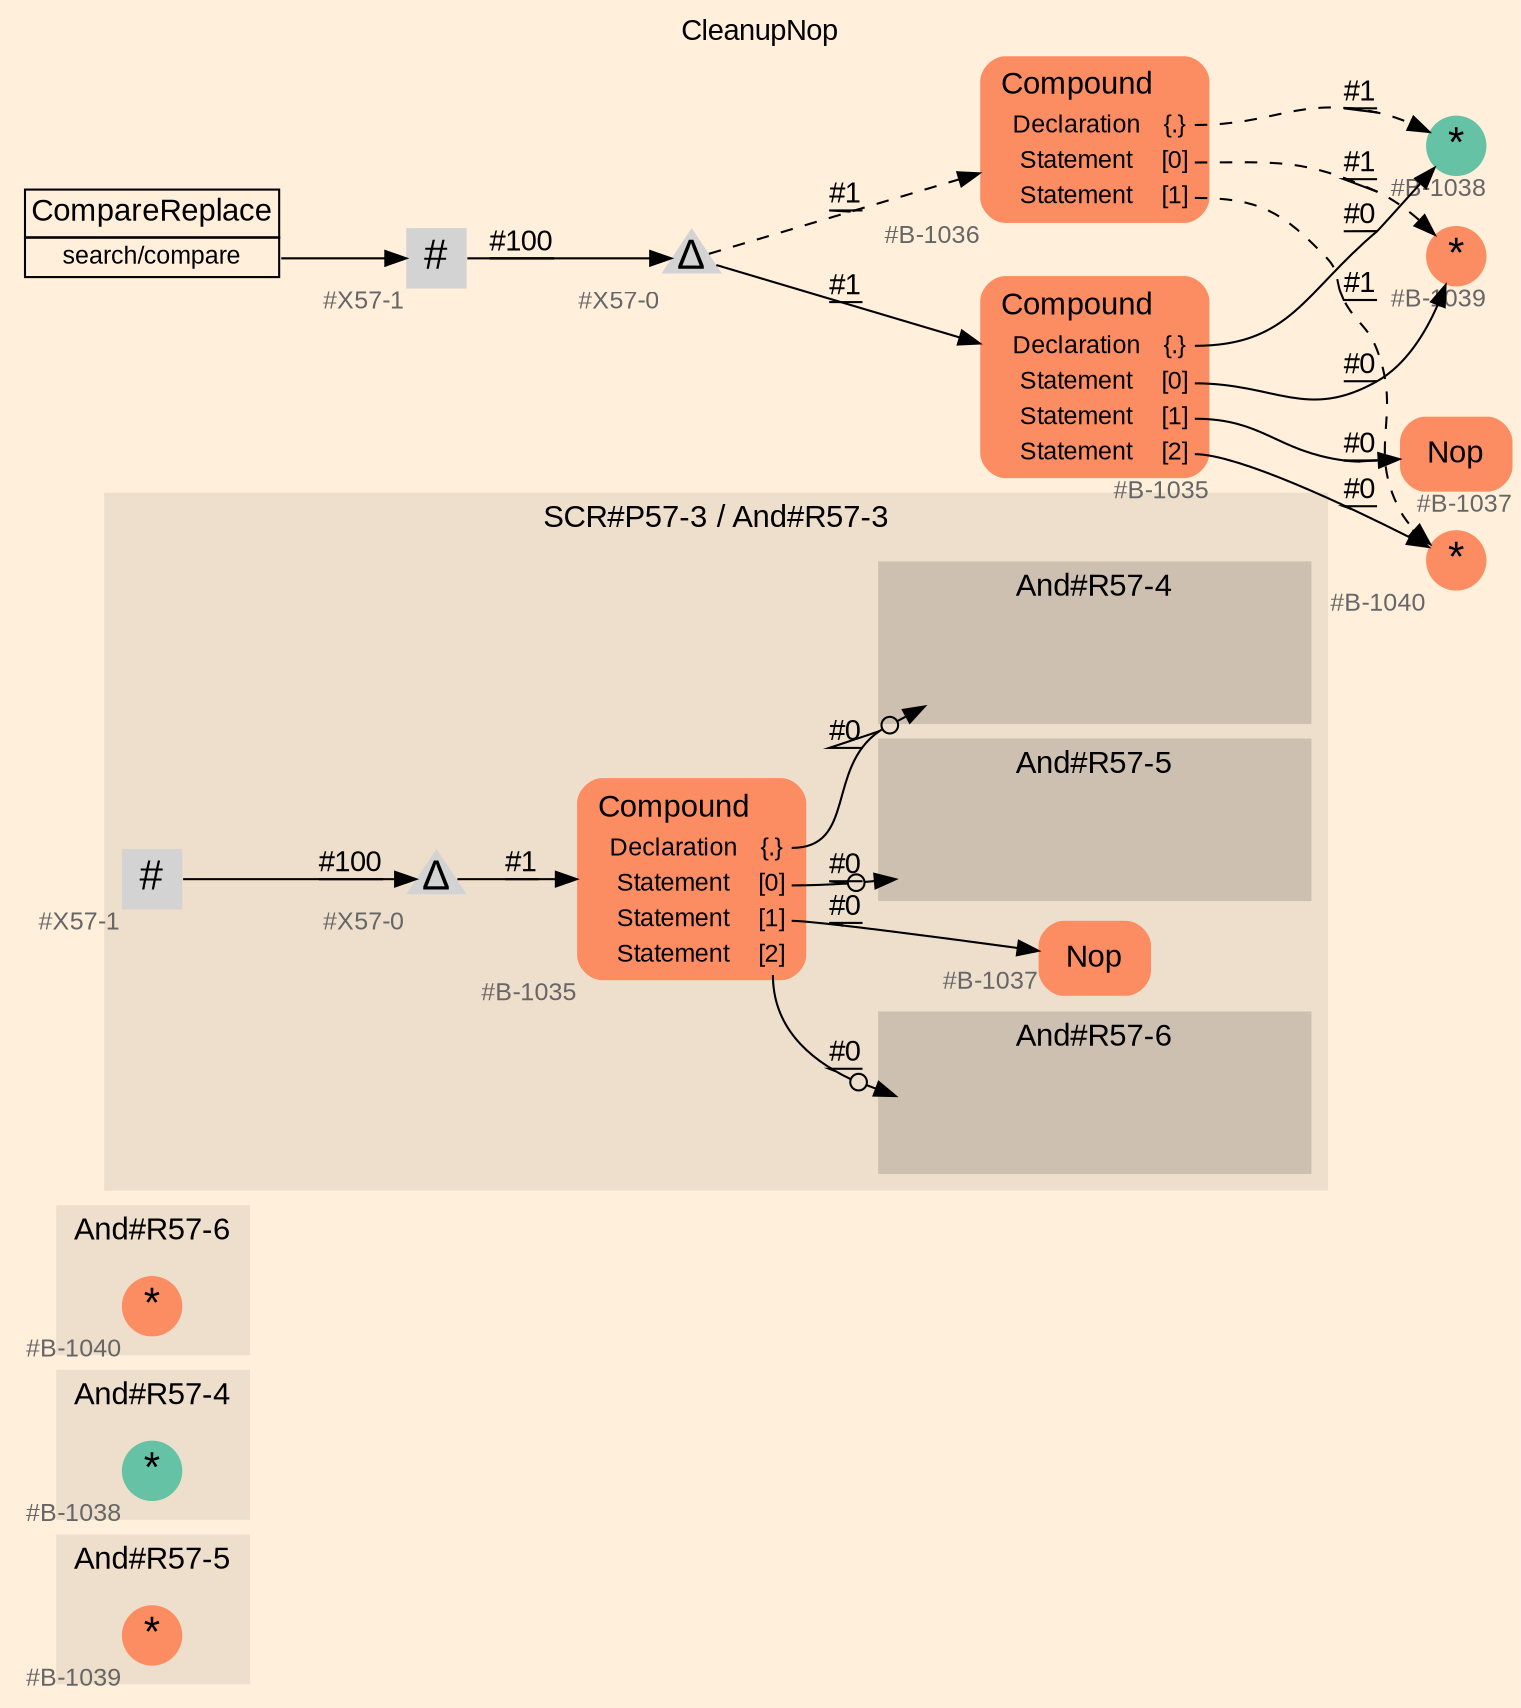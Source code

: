 digraph "CleanupNop" {
label = "CleanupNop"
labelloc = t
graph [
    rankdir = "LR"
    ranksep = 0.3
    bgcolor = antiquewhite1
    color = black
    fontcolor = black
    fontname = "Arial"
];
node [
    fontname = "Arial"
];
edge [
    fontname = "Arial"
];

// -------------------- figure And#R57-5 --------------------
// -------- region And#R57-5 ----------
subgraph "clusterAnd#R57-5" {
    label = "And#R57-5"
    style = "filled"
    color = antiquewhite2
    fontsize = "15"
    // -------- block And#R57-5/#B-1039 ----------
    "And#R57-5/#B-1039" [
        fillcolor = "/set28/2"
        xlabel = "#B-1039"
        fontsize = "12"
        fontcolor = grey40
        shape = "circle"
        label = <<FONT COLOR="black" POINT-SIZE="20">*</FONT>>
        style = "filled"
        penwidth = 0.0
        fixedsize = true
        width = 0.4
        height = 0.4
    ];
    
}


// -------------------- figure And#R57-4 --------------------
// -------- region And#R57-4 ----------
subgraph "clusterAnd#R57-4" {
    label = "And#R57-4"
    style = "filled"
    color = antiquewhite2
    fontsize = "15"
    // -------- block And#R57-4/#B-1038 ----------
    "And#R57-4/#B-1038" [
        fillcolor = "/set28/1"
        xlabel = "#B-1038"
        fontsize = "12"
        fontcolor = grey40
        shape = "circle"
        label = <<FONT COLOR="black" POINT-SIZE="20">*</FONT>>
        style = "filled"
        penwidth = 0.0
        fixedsize = true
        width = 0.4
        height = 0.4
    ];
    
}


// -------------------- figure And#R57-6 --------------------
// -------- region And#R57-6 ----------
subgraph "clusterAnd#R57-6" {
    label = "And#R57-6"
    style = "filled"
    color = antiquewhite2
    fontsize = "15"
    // -------- block And#R57-6/#B-1040 ----------
    "And#R57-6/#B-1040" [
        fillcolor = "/set28/2"
        xlabel = "#B-1040"
        fontsize = "12"
        fontcolor = grey40
        shape = "circle"
        label = <<FONT COLOR="black" POINT-SIZE="20">*</FONT>>
        style = "filled"
        penwidth = 0.0
        fixedsize = true
        width = 0.4
        height = 0.4
    ];
    
}


// -------------------- figure And#R57-3 --------------------
// -------- region And#R57-3 ----------
subgraph "clusterAnd#R57-3" {
    label = "SCR#P57-3 / And#R57-3"
    style = "filled"
    color = antiquewhite2
    fontsize = "15"
    // -------- block And#R57-3/#X57-0 ----------
    "And#R57-3/#X57-0" [
        xlabel = "#X57-0"
        fontsize = "12"
        fontcolor = grey40
        shape = "triangle"
        label = <<FONT COLOR="black" POINT-SIZE="20">Δ</FONT>>
        style = "filled"
        penwidth = 0.0
        fixedsize = true
        width = 0.4
        height = 0.4
    ];
    
    // -------- block And#R57-3/#X57-1 ----------
    "And#R57-3/#X57-1" [
        xlabel = "#X57-1"
        fontsize = "12"
        fontcolor = grey40
        shape = "square"
        label = <<FONT COLOR="black" POINT-SIZE="20">#</FONT>>
        style = "filled"
        penwidth = 0.0
        fixedsize = true
        width = 0.4
        height = 0.4
    ];
    
    // -------- block And#R57-3/#B-1035 ----------
    "And#R57-3/#B-1035" [
        fillcolor = "/set28/2"
        xlabel = "#B-1035"
        fontsize = "12"
        fontcolor = grey40
        shape = "plaintext"
        label = <<TABLE BORDER="0" CELLBORDER="0" CELLSPACING="0">
         <TR><TD><FONT COLOR="black" POINT-SIZE="15">Compound</FONT></TD></TR>
         <TR><TD><FONT COLOR="black" POINT-SIZE="12">Declaration</FONT></TD><TD PORT="port0"><FONT COLOR="black" POINT-SIZE="12">{.}</FONT></TD></TR>
         <TR><TD><FONT COLOR="black" POINT-SIZE="12">Statement</FONT></TD><TD PORT="port1"><FONT COLOR="black" POINT-SIZE="12">[0]</FONT></TD></TR>
         <TR><TD><FONT COLOR="black" POINT-SIZE="12">Statement</FONT></TD><TD PORT="port2"><FONT COLOR="black" POINT-SIZE="12">[1]</FONT></TD></TR>
         <TR><TD><FONT COLOR="black" POINT-SIZE="12">Statement</FONT></TD><TD PORT="port3"><FONT COLOR="black" POINT-SIZE="12">[2]</FONT></TD></TR>
        </TABLE>>
        style = "rounded,filled"
    ];
    
    // -------- block And#R57-3/#B-1037 ----------
    "And#R57-3/#B-1037" [
        fillcolor = "/set28/2"
        xlabel = "#B-1037"
        fontsize = "12"
        fontcolor = grey40
        shape = "plaintext"
        label = <<TABLE BORDER="0" CELLBORDER="0" CELLSPACING="0">
         <TR><TD><FONT COLOR="black" POINT-SIZE="15">Nop</FONT></TD></TR>
        </TABLE>>
        style = "rounded,filled"
    ];
    
    // -------- region And#R57-3/And#R57-4 ----------
    subgraph "clusterAnd#R57-3/And#R57-4" {
        label = "And#R57-4"
        style = "filled"
        color = antiquewhite3
        fontsize = "15"
        // -------- block And#R57-3/And#R57-4/#B-1038 ----------
        "And#R57-3/And#R57-4/#B-1038" [
            fillcolor = "/set28/1"
            xlabel = "#B-1038"
            fontsize = "12"
            fontcolor = grey40
            shape = "none"
            style = "invisible"
        ];
        
    }
    
    // -------- region And#R57-3/And#R57-5 ----------
    subgraph "clusterAnd#R57-3/And#R57-5" {
        label = "And#R57-5"
        style = "filled"
        color = antiquewhite3
        fontsize = "15"
        // -------- block And#R57-3/And#R57-5/#B-1039 ----------
        "And#R57-3/And#R57-5/#B-1039" [
            fillcolor = "/set28/2"
            xlabel = "#B-1039"
            fontsize = "12"
            fontcolor = grey40
            shape = "none"
            style = "invisible"
        ];
        
    }
    
    // -------- region And#R57-3/And#R57-6 ----------
    subgraph "clusterAnd#R57-3/And#R57-6" {
        label = "And#R57-6"
        style = "filled"
        color = antiquewhite3
        fontsize = "15"
        // -------- block And#R57-3/And#R57-6/#B-1040 ----------
        "And#R57-3/And#R57-6/#B-1040" [
            fillcolor = "/set28/2"
            xlabel = "#B-1040"
            fontsize = "12"
            fontcolor = grey40
            shape = "none"
            style = "invisible"
        ];
        
    }
    
}

"And#R57-3/#X57-0" -> "And#R57-3/#B-1035" [
    label = "#1"
    decorate = true
    color = black
    fontcolor = black
];

"And#R57-3/#X57-1" -> "And#R57-3/#X57-0" [
    label = "#100"
    decorate = true
    color = black
    fontcolor = black
];

"And#R57-3/#B-1035":port0 -> "And#R57-3/And#R57-4/#B-1038" [
    arrowhead="normalnoneodot"
    label = "#0"
    decorate = true
    color = black
    fontcolor = black
];

"And#R57-3/#B-1035":port1 -> "And#R57-3/And#R57-5/#B-1039" [
    arrowhead="normalnoneodot"
    label = "#0"
    decorate = true
    color = black
    fontcolor = black
];

"And#R57-3/#B-1035":port2 -> "And#R57-3/#B-1037" [
    label = "#0"
    decorate = true
    color = black
    fontcolor = black
];

"And#R57-3/#B-1035":port3 -> "And#R57-3/And#R57-6/#B-1040" [
    arrowhead="normalnoneodot"
    label = "#0"
    decorate = true
    color = black
    fontcolor = black
];


// -------------------- transformation figure --------------------
// -------- block CR#X57-2 ----------
"CR#X57-2" [
    fillcolor = antiquewhite1
    fontsize = "12"
    fontcolor = grey40
    shape = "plaintext"
    label = <<TABLE BORDER="0" CELLBORDER="1" CELLSPACING="0">
     <TR><TD><FONT COLOR="black" POINT-SIZE="15">CompareReplace</FONT></TD></TR>
     <TR><TD PORT="port0"><FONT COLOR="black" POINT-SIZE="12">search/compare</FONT></TD></TR>
    </TABLE>>
    style = "filled"
    color = black
];

// -------- block #X57-1 ----------
"#X57-1" [
    xlabel = "#X57-1"
    fontsize = "12"
    fontcolor = grey40
    shape = "square"
    label = <<FONT COLOR="black" POINT-SIZE="20">#</FONT>>
    style = "filled"
    penwidth = 0.0
    fixedsize = true
    width = 0.4
    height = 0.4
];

// -------- block #X57-0 ----------
"#X57-0" [
    xlabel = "#X57-0"
    fontsize = "12"
    fontcolor = grey40
    shape = "triangle"
    label = <<FONT COLOR="black" POINT-SIZE="20">Δ</FONT>>
    style = "filled"
    penwidth = 0.0
    fixedsize = true
    width = 0.4
    height = 0.4
];

// -------- block #B-1035 ----------
"#B-1035" [
    fillcolor = "/set28/2"
    xlabel = "#B-1035"
    fontsize = "12"
    fontcolor = grey40
    shape = "plaintext"
    label = <<TABLE BORDER="0" CELLBORDER="0" CELLSPACING="0">
     <TR><TD><FONT COLOR="black" POINT-SIZE="15">Compound</FONT></TD></TR>
     <TR><TD><FONT COLOR="black" POINT-SIZE="12">Declaration</FONT></TD><TD PORT="port0"><FONT COLOR="black" POINT-SIZE="12">{.}</FONT></TD></TR>
     <TR><TD><FONT COLOR="black" POINT-SIZE="12">Statement</FONT></TD><TD PORT="port1"><FONT COLOR="black" POINT-SIZE="12">[0]</FONT></TD></TR>
     <TR><TD><FONT COLOR="black" POINT-SIZE="12">Statement</FONT></TD><TD PORT="port2"><FONT COLOR="black" POINT-SIZE="12">[1]</FONT></TD></TR>
     <TR><TD><FONT COLOR="black" POINT-SIZE="12">Statement</FONT></TD><TD PORT="port3"><FONT COLOR="black" POINT-SIZE="12">[2]</FONT></TD></TR>
    </TABLE>>
    style = "rounded,filled"
];

// -------- block #B-1038 ----------
"#B-1038" [
    fillcolor = "/set28/1"
    xlabel = "#B-1038"
    fontsize = "12"
    fontcolor = grey40
    shape = "circle"
    label = <<FONT COLOR="black" POINT-SIZE="20">*</FONT>>
    style = "filled"
    penwidth = 0.0
    fixedsize = true
    width = 0.4
    height = 0.4
];

// -------- block #B-1039 ----------
"#B-1039" [
    fillcolor = "/set28/2"
    xlabel = "#B-1039"
    fontsize = "12"
    fontcolor = grey40
    shape = "circle"
    label = <<FONT COLOR="black" POINT-SIZE="20">*</FONT>>
    style = "filled"
    penwidth = 0.0
    fixedsize = true
    width = 0.4
    height = 0.4
];

// -------- block #B-1037 ----------
"#B-1037" [
    fillcolor = "/set28/2"
    xlabel = "#B-1037"
    fontsize = "12"
    fontcolor = grey40
    shape = "plaintext"
    label = <<TABLE BORDER="0" CELLBORDER="0" CELLSPACING="0">
     <TR><TD><FONT COLOR="black" POINT-SIZE="15">Nop</FONT></TD></TR>
    </TABLE>>
    style = "rounded,filled"
];

// -------- block #B-1040 ----------
"#B-1040" [
    fillcolor = "/set28/2"
    xlabel = "#B-1040"
    fontsize = "12"
    fontcolor = grey40
    shape = "circle"
    label = <<FONT COLOR="black" POINT-SIZE="20">*</FONT>>
    style = "filled"
    penwidth = 0.0
    fixedsize = true
    width = 0.4
    height = 0.4
];

// -------- block #B-1036 ----------
"#B-1036" [
    fillcolor = "/set28/2"
    xlabel = "#B-1036"
    fontsize = "12"
    fontcolor = grey40
    shape = "plaintext"
    label = <<TABLE BORDER="0" CELLBORDER="0" CELLSPACING="0">
     <TR><TD><FONT COLOR="black" POINT-SIZE="15">Compound</FONT></TD></TR>
     <TR><TD><FONT COLOR="black" POINT-SIZE="12">Declaration</FONT></TD><TD PORT="port0"><FONT COLOR="black" POINT-SIZE="12">{.}</FONT></TD></TR>
     <TR><TD><FONT COLOR="black" POINT-SIZE="12">Statement</FONT></TD><TD PORT="port1"><FONT COLOR="black" POINT-SIZE="12">[0]</FONT></TD></TR>
     <TR><TD><FONT COLOR="black" POINT-SIZE="12">Statement</FONT></TD><TD PORT="port2"><FONT COLOR="black" POINT-SIZE="12">[1]</FONT></TD></TR>
    </TABLE>>
    style = "rounded,filled"
];

"CR#X57-2":port0 -> "#X57-1" [
    label = ""
    decorate = true
    color = black
    fontcolor = black
];

"#X57-1" -> "#X57-0" [
    label = "#100"
    decorate = true
    color = black
    fontcolor = black
];

"#X57-0" -> "#B-1035" [
    label = "#1"
    decorate = true
    color = black
    fontcolor = black
];

"#X57-0" -> "#B-1036" [
    style="dashed"
    label = "#1"
    decorate = true
    color = black
    fontcolor = black
];

"#B-1035":port0 -> "#B-1038" [
    label = "#0"
    decorate = true
    color = black
    fontcolor = black
];

"#B-1035":port1 -> "#B-1039" [
    label = "#0"
    decorate = true
    color = black
    fontcolor = black
];

"#B-1035":port2 -> "#B-1037" [
    label = "#0"
    decorate = true
    color = black
    fontcolor = black
];

"#B-1035":port3 -> "#B-1040" [
    label = "#0"
    decorate = true
    color = black
    fontcolor = black
];

"#B-1036":port0 -> "#B-1038" [
    style="dashed"
    label = "#1"
    decorate = true
    color = black
    fontcolor = black
];

"#B-1036":port1 -> "#B-1039" [
    style="dashed"
    label = "#1"
    decorate = true
    color = black
    fontcolor = black
];

"#B-1036":port2 -> "#B-1040" [
    style="dashed"
    label = "#1"
    decorate = true
    color = black
    fontcolor = black
];


}
